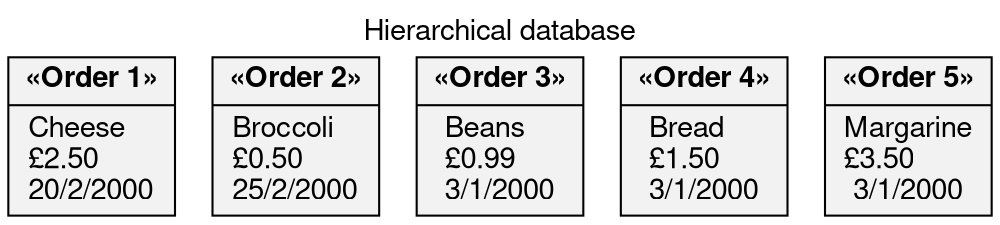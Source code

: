 digraph Hierarchical_database {
	graph [
		label="Hierarchical database"
		labelloc="t"
		fontname="Helvetica,Arial,sans-serif"
	]
	node [
		fontname="Helvetica,Arial,sans-serif"
		shape=record
		style=filled
		fillcolor=gray95
	]
    O1[label = <{<b>«Order 1»</b> | Cheese<br align="left"/>£2.50<br align="left"/>20/2/2000}>]
    O2[label = <{<b>«Order 2»</b> | Broccoli<br align="left"/>£0.50<br align="left"/>25/2/2000}>]
    O3[label = <{<b>«Order 3»</b> | Beans<br align="left"/>£0.99<br align="left"/>3/1/2000}>]
    O4[label = <{<b>«Order 4»</b> | Bread<br align="left"/>£1.50<br align="left"/>3/1/2000}>]
    O5[label = <{<b>«Order 5»</b> | Margarine<br align="left"/>£3.50<br align="left"/>3/1/2000}>]

}

